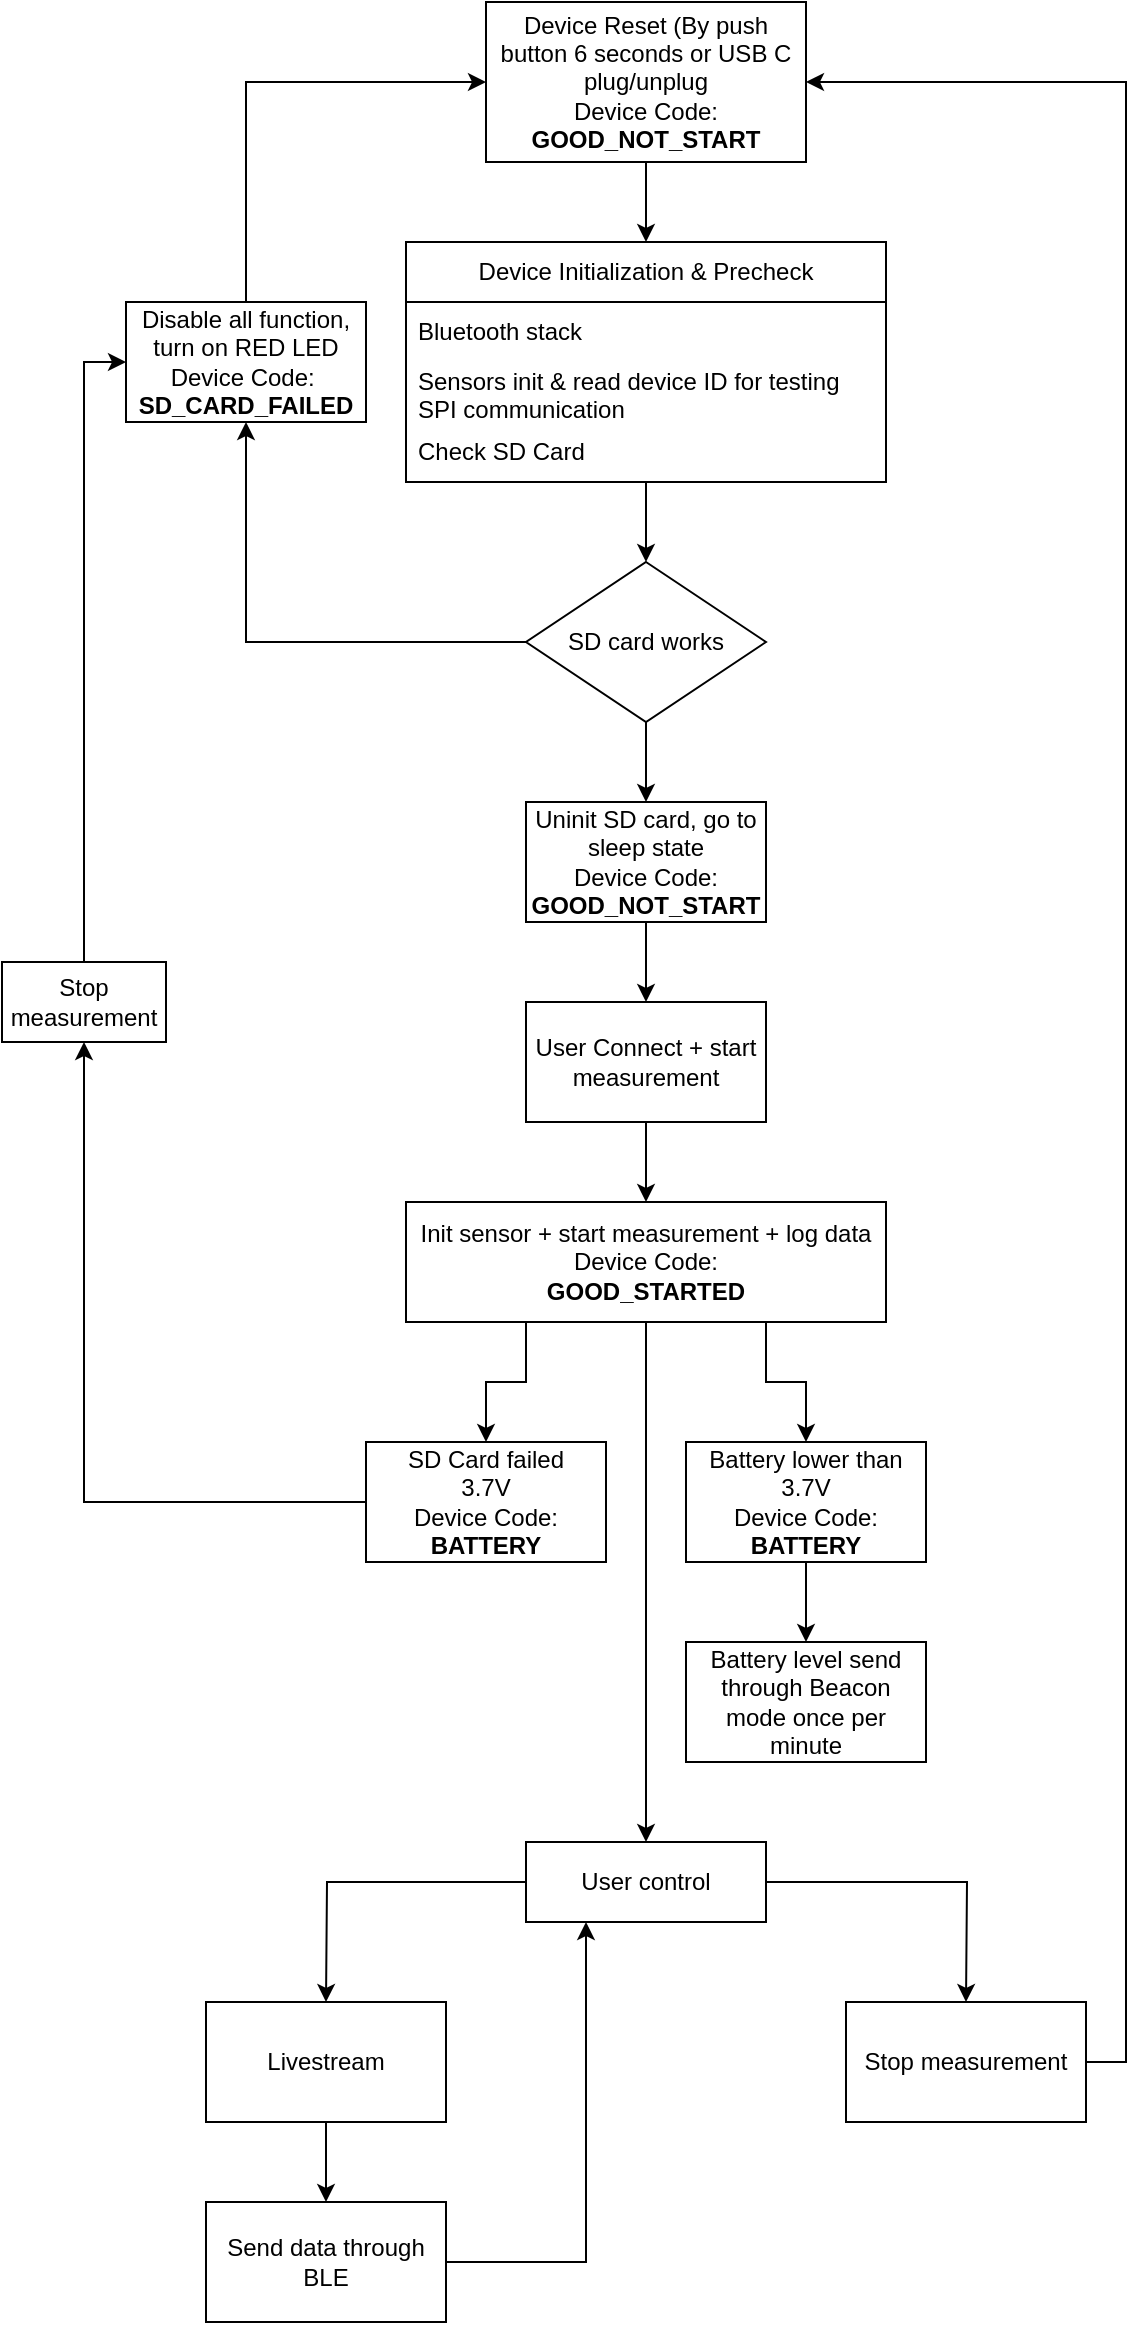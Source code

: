 <mxfile version="22.1.18" type="github">
  <diagram name="Page-1" id="mY4Nihmnje_g2OFmJHn6">
    <mxGraphModel dx="989" dy="597" grid="1" gridSize="10" guides="1" tooltips="1" connect="1" arrows="1" fold="1" page="1" pageScale="1" pageWidth="827" pageHeight="1169" math="0" shadow="0">
      <root>
        <mxCell id="0" />
        <mxCell id="1" parent="0" />
        <mxCell id="Ss2ToEpISazo3nwYeemP-61" style="edgeStyle=orthogonalEdgeStyle;rounded=0;orthogonalLoop=1;jettySize=auto;html=1;exitX=0.5;exitY=1;exitDx=0;exitDy=0;entryX=0.5;entryY=0;entryDx=0;entryDy=0;" edge="1" parent="1" source="Ss2ToEpISazo3nwYeemP-1" target="Ss2ToEpISazo3nwYeemP-4">
          <mxGeometry relative="1" as="geometry" />
        </mxCell>
        <mxCell id="Ss2ToEpISazo3nwYeemP-1" value="Device Reset (By push button 6 seconds or USB C plug/unplug&lt;br&gt;Device Code: &lt;b&gt;GOOD_NOT_START&lt;/b&gt;" style="rounded=0;whiteSpace=wrap;html=1;" vertex="1" parent="1">
          <mxGeometry x="280" width="160" height="80" as="geometry" />
        </mxCell>
        <mxCell id="Ss2ToEpISazo3nwYeemP-11" style="edgeStyle=orthogonalEdgeStyle;rounded=0;orthogonalLoop=1;jettySize=auto;html=1;entryX=0.5;entryY=0;entryDx=0;entryDy=0;" edge="1" parent="1" source="Ss2ToEpISazo3nwYeemP-4" target="Ss2ToEpISazo3nwYeemP-10">
          <mxGeometry relative="1" as="geometry" />
        </mxCell>
        <mxCell id="Ss2ToEpISazo3nwYeemP-4" value="Device Initialization &amp;amp; Precheck" style="swimlane;fontStyle=0;childLayout=stackLayout;horizontal=1;startSize=30;horizontalStack=0;resizeParent=1;resizeParentMax=0;resizeLast=0;collapsible=1;marginBottom=0;whiteSpace=wrap;html=1;" vertex="1" parent="1">
          <mxGeometry x="240" y="120" width="240" height="120" as="geometry" />
        </mxCell>
        <mxCell id="Ss2ToEpISazo3nwYeemP-5" value="Bluetooth stack" style="text;strokeColor=none;fillColor=none;align=left;verticalAlign=middle;spacingLeft=4;spacingRight=4;overflow=hidden;points=[[0,0.5],[1,0.5]];portConstraint=eastwest;rotatable=0;whiteSpace=wrap;html=1;" vertex="1" parent="Ss2ToEpISazo3nwYeemP-4">
          <mxGeometry y="30" width="240" height="30" as="geometry" />
        </mxCell>
        <mxCell id="Ss2ToEpISazo3nwYeemP-6" value="Sensors init &amp;amp; read device ID for testing SPI communication" style="text;strokeColor=none;fillColor=none;align=left;verticalAlign=middle;spacingLeft=4;spacingRight=4;overflow=hidden;points=[[0,0.5],[1,0.5]];portConstraint=eastwest;rotatable=0;whiteSpace=wrap;html=1;" vertex="1" parent="Ss2ToEpISazo3nwYeemP-4">
          <mxGeometry y="60" width="240" height="30" as="geometry" />
        </mxCell>
        <mxCell id="Ss2ToEpISazo3nwYeemP-7" value="Check SD Card&amp;nbsp;" style="text;strokeColor=none;fillColor=none;align=left;verticalAlign=middle;spacingLeft=4;spacingRight=4;overflow=hidden;points=[[0,0.5],[1,0.5]];portConstraint=eastwest;rotatable=0;whiteSpace=wrap;html=1;" vertex="1" parent="Ss2ToEpISazo3nwYeemP-4">
          <mxGeometry y="90" width="240" height="30" as="geometry" />
        </mxCell>
        <mxCell id="Ss2ToEpISazo3nwYeemP-14" style="edgeStyle=orthogonalEdgeStyle;rounded=0;orthogonalLoop=1;jettySize=auto;html=1;exitX=0;exitY=0.5;exitDx=0;exitDy=0;entryX=0.5;entryY=1;entryDx=0;entryDy=0;" edge="1" parent="1" source="Ss2ToEpISazo3nwYeemP-10" target="Ss2ToEpISazo3nwYeemP-13">
          <mxGeometry relative="1" as="geometry" />
        </mxCell>
        <mxCell id="Ss2ToEpISazo3nwYeemP-17" style="edgeStyle=orthogonalEdgeStyle;rounded=0;orthogonalLoop=1;jettySize=auto;html=1;exitX=0.5;exitY=1;exitDx=0;exitDy=0;" edge="1" parent="1" source="Ss2ToEpISazo3nwYeemP-10" target="Ss2ToEpISazo3nwYeemP-16">
          <mxGeometry relative="1" as="geometry" />
        </mxCell>
        <mxCell id="Ss2ToEpISazo3nwYeemP-10" value="SD card works" style="rhombus;whiteSpace=wrap;html=1;" vertex="1" parent="1">
          <mxGeometry x="300" y="280" width="120" height="80" as="geometry" />
        </mxCell>
        <mxCell id="Ss2ToEpISazo3nwYeemP-15" style="edgeStyle=orthogonalEdgeStyle;rounded=0;orthogonalLoop=1;jettySize=auto;html=1;exitX=0.5;exitY=0;exitDx=0;exitDy=0;entryX=0;entryY=0.5;entryDx=0;entryDy=0;" edge="1" parent="1" source="Ss2ToEpISazo3nwYeemP-13" target="Ss2ToEpISazo3nwYeemP-1">
          <mxGeometry relative="1" as="geometry" />
        </mxCell>
        <mxCell id="Ss2ToEpISazo3nwYeemP-13" value="Disable all function, turn on RED LED&lt;br&gt;Device Code:&amp;nbsp;&lt;br&gt;&lt;b&gt;SD_CARD_FAILED&lt;/b&gt;" style="rounded=0;whiteSpace=wrap;html=1;" vertex="1" parent="1">
          <mxGeometry x="100" y="150" width="120" height="60" as="geometry" />
        </mxCell>
        <mxCell id="Ss2ToEpISazo3nwYeemP-18" style="edgeStyle=orthogonalEdgeStyle;rounded=0;orthogonalLoop=1;jettySize=auto;html=1;exitX=0.5;exitY=1;exitDx=0;exitDy=0;" edge="1" parent="1" source="Ss2ToEpISazo3nwYeemP-16">
          <mxGeometry relative="1" as="geometry">
            <mxPoint x="360" y="500" as="targetPoint" />
          </mxGeometry>
        </mxCell>
        <mxCell id="Ss2ToEpISazo3nwYeemP-16" value="Uninit SD card, go to sleep state&lt;br&gt;Device Code:&lt;br&gt;&lt;b&gt;GOOD_NOT_START&lt;/b&gt;" style="rounded=0;whiteSpace=wrap;html=1;" vertex="1" parent="1">
          <mxGeometry x="300" y="400" width="120" height="60" as="geometry" />
        </mxCell>
        <mxCell id="Ss2ToEpISazo3nwYeemP-20" style="edgeStyle=orthogonalEdgeStyle;rounded=0;orthogonalLoop=1;jettySize=auto;html=1;" edge="1" parent="1" source="Ss2ToEpISazo3nwYeemP-19">
          <mxGeometry relative="1" as="geometry">
            <mxPoint x="360" y="600" as="targetPoint" />
          </mxGeometry>
        </mxCell>
        <mxCell id="Ss2ToEpISazo3nwYeemP-19" value="User Connect + start measurement" style="rounded=0;whiteSpace=wrap;html=1;" vertex="1" parent="1">
          <mxGeometry x="300" y="500" width="120" height="60" as="geometry" />
        </mxCell>
        <mxCell id="Ss2ToEpISazo3nwYeemP-32" style="edgeStyle=orthogonalEdgeStyle;rounded=0;orthogonalLoop=1;jettySize=auto;html=1;exitX=0.25;exitY=1;exitDx=0;exitDy=0;entryX=0.5;entryY=0;entryDx=0;entryDy=0;" edge="1" parent="1" source="Ss2ToEpISazo3nwYeemP-21" target="Ss2ToEpISazo3nwYeemP-28">
          <mxGeometry relative="1" as="geometry" />
        </mxCell>
        <mxCell id="Ss2ToEpISazo3nwYeemP-43" style="edgeStyle=orthogonalEdgeStyle;rounded=0;orthogonalLoop=1;jettySize=auto;html=1;exitX=0.75;exitY=1;exitDx=0;exitDy=0;entryX=0.5;entryY=0;entryDx=0;entryDy=0;" edge="1" parent="1" source="Ss2ToEpISazo3nwYeemP-21" target="Ss2ToEpISazo3nwYeemP-26">
          <mxGeometry relative="1" as="geometry" />
        </mxCell>
        <mxCell id="Ss2ToEpISazo3nwYeemP-50" style="edgeStyle=orthogonalEdgeStyle;rounded=0;orthogonalLoop=1;jettySize=auto;html=1;entryX=0.5;entryY=0;entryDx=0;entryDy=0;" edge="1" parent="1" source="Ss2ToEpISazo3nwYeemP-21" target="Ss2ToEpISazo3nwYeemP-51">
          <mxGeometry relative="1" as="geometry">
            <mxPoint x="360" y="930" as="targetPoint" />
          </mxGeometry>
        </mxCell>
        <mxCell id="Ss2ToEpISazo3nwYeemP-21" value="Init sensor + start measurement + log data&lt;br&gt;Device Code:&lt;br&gt;&lt;b&gt;GOOD_STARTED&lt;/b&gt;" style="rounded=0;whiteSpace=wrap;html=1;" vertex="1" parent="1">
          <mxGeometry x="240" y="600" width="240" height="60" as="geometry" />
        </mxCell>
        <mxCell id="Ss2ToEpISazo3nwYeemP-44" style="edgeStyle=orthogonalEdgeStyle;rounded=0;orthogonalLoop=1;jettySize=auto;html=1;exitX=0.5;exitY=1;exitDx=0;exitDy=0;entryX=0.5;entryY=0;entryDx=0;entryDy=0;" edge="1" parent="1" source="Ss2ToEpISazo3nwYeemP-26" target="Ss2ToEpISazo3nwYeemP-40">
          <mxGeometry relative="1" as="geometry" />
        </mxCell>
        <mxCell id="Ss2ToEpISazo3nwYeemP-26" value="Battery lower than 3.7V&lt;br&gt;Device Code:&lt;br&gt;&lt;b&gt;BATTERY&lt;/b&gt;" style="rounded=0;whiteSpace=wrap;html=1;" vertex="1" parent="1">
          <mxGeometry x="380" y="720" width="120" height="60" as="geometry" />
        </mxCell>
        <mxCell id="Ss2ToEpISazo3nwYeemP-38" style="edgeStyle=orthogonalEdgeStyle;rounded=0;orthogonalLoop=1;jettySize=auto;html=1;exitX=0;exitY=0.5;exitDx=0;exitDy=0;entryX=0.5;entryY=1;entryDx=0;entryDy=0;" edge="1" parent="1" source="Ss2ToEpISazo3nwYeemP-28" target="Ss2ToEpISazo3nwYeemP-35">
          <mxGeometry relative="1" as="geometry" />
        </mxCell>
        <mxCell id="Ss2ToEpISazo3nwYeemP-28" value="SD Card failed&lt;br&gt;3.7V&lt;br&gt;Device Code:&lt;br&gt;&lt;b&gt;BATTERY&lt;/b&gt;" style="rounded=0;whiteSpace=wrap;html=1;" vertex="1" parent="1">
          <mxGeometry x="220" y="720" width="120" height="60" as="geometry" />
        </mxCell>
        <mxCell id="Ss2ToEpISazo3nwYeemP-36" style="edgeStyle=orthogonalEdgeStyle;rounded=0;orthogonalLoop=1;jettySize=auto;html=1;exitX=0.5;exitY=0;exitDx=0;exitDy=0;entryX=0;entryY=0.5;entryDx=0;entryDy=0;" edge="1" parent="1" source="Ss2ToEpISazo3nwYeemP-35" target="Ss2ToEpISazo3nwYeemP-13">
          <mxGeometry relative="1" as="geometry" />
        </mxCell>
        <mxCell id="Ss2ToEpISazo3nwYeemP-35" value="Stop measurement" style="rounded=0;whiteSpace=wrap;html=1;" vertex="1" parent="1">
          <mxGeometry x="38" y="480" width="82" height="40" as="geometry" />
        </mxCell>
        <mxCell id="Ss2ToEpISazo3nwYeemP-40" value="Battery level send through Beacon mode once per minute" style="rounded=0;whiteSpace=wrap;html=1;" vertex="1" parent="1">
          <mxGeometry x="380" y="820" width="120" height="60" as="geometry" />
        </mxCell>
        <mxCell id="Ss2ToEpISazo3nwYeemP-52" style="edgeStyle=orthogonalEdgeStyle;rounded=0;orthogonalLoop=1;jettySize=auto;html=1;exitX=0;exitY=0.5;exitDx=0;exitDy=0;" edge="1" parent="1" source="Ss2ToEpISazo3nwYeemP-51">
          <mxGeometry relative="1" as="geometry">
            <mxPoint x="200" y="1000" as="targetPoint" />
          </mxGeometry>
        </mxCell>
        <mxCell id="Ss2ToEpISazo3nwYeemP-53" style="edgeStyle=orthogonalEdgeStyle;rounded=0;orthogonalLoop=1;jettySize=auto;html=1;" edge="1" parent="1" source="Ss2ToEpISazo3nwYeemP-51">
          <mxGeometry relative="1" as="geometry">
            <mxPoint x="520.0" y="1000" as="targetPoint" />
          </mxGeometry>
        </mxCell>
        <mxCell id="Ss2ToEpISazo3nwYeemP-51" value="User control" style="rounded=0;whiteSpace=wrap;html=1;" vertex="1" parent="1">
          <mxGeometry x="300" y="920" width="120" height="40" as="geometry" />
        </mxCell>
        <mxCell id="Ss2ToEpISazo3nwYeemP-56" style="edgeStyle=orthogonalEdgeStyle;rounded=0;orthogonalLoop=1;jettySize=auto;html=1;" edge="1" parent="1" source="Ss2ToEpISazo3nwYeemP-54">
          <mxGeometry relative="1" as="geometry">
            <mxPoint x="200" y="1100.0" as="targetPoint" />
          </mxGeometry>
        </mxCell>
        <mxCell id="Ss2ToEpISazo3nwYeemP-54" value="Livestream" style="rounded=0;whiteSpace=wrap;html=1;" vertex="1" parent="1">
          <mxGeometry x="140" y="1000" width="120" height="60" as="geometry" />
        </mxCell>
        <mxCell id="Ss2ToEpISazo3nwYeemP-60" style="edgeStyle=orthogonalEdgeStyle;rounded=0;orthogonalLoop=1;jettySize=auto;html=1;entryX=1;entryY=0.5;entryDx=0;entryDy=0;" edge="1" parent="1" source="Ss2ToEpISazo3nwYeemP-55" target="Ss2ToEpISazo3nwYeemP-1">
          <mxGeometry relative="1" as="geometry">
            <Array as="points">
              <mxPoint x="600" y="1030" />
              <mxPoint x="600" y="40" />
            </Array>
          </mxGeometry>
        </mxCell>
        <mxCell id="Ss2ToEpISazo3nwYeemP-55" value="Stop measurement" style="rounded=0;whiteSpace=wrap;html=1;" vertex="1" parent="1">
          <mxGeometry x="460" y="1000" width="120" height="60" as="geometry" />
        </mxCell>
        <mxCell id="Ss2ToEpISazo3nwYeemP-58" style="edgeStyle=orthogonalEdgeStyle;rounded=0;orthogonalLoop=1;jettySize=auto;html=1;exitX=1;exitY=0.5;exitDx=0;exitDy=0;entryX=0.25;entryY=1;entryDx=0;entryDy=0;" edge="1" parent="1" source="Ss2ToEpISazo3nwYeemP-57" target="Ss2ToEpISazo3nwYeemP-51">
          <mxGeometry relative="1" as="geometry" />
        </mxCell>
        <mxCell id="Ss2ToEpISazo3nwYeemP-57" value="Send data through BLE" style="rounded=0;whiteSpace=wrap;html=1;" vertex="1" parent="1">
          <mxGeometry x="140" y="1100" width="120" height="60" as="geometry" />
        </mxCell>
      </root>
    </mxGraphModel>
  </diagram>
</mxfile>
